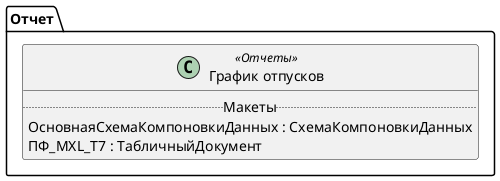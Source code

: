 ﻿@startuml ГрафикОтпусков
'!include templates.wsd
'..\include templates.wsd
class Отчет.ГрафикОтпусков as "График отпусков" <<Отчеты>>
{
..Макеты..
ОсновнаяСхемаКомпоновкиДанных : СхемаКомпоновкиДанных
ПФ_MXL_Т7 : ТабличныйДокумент
}
@enduml
